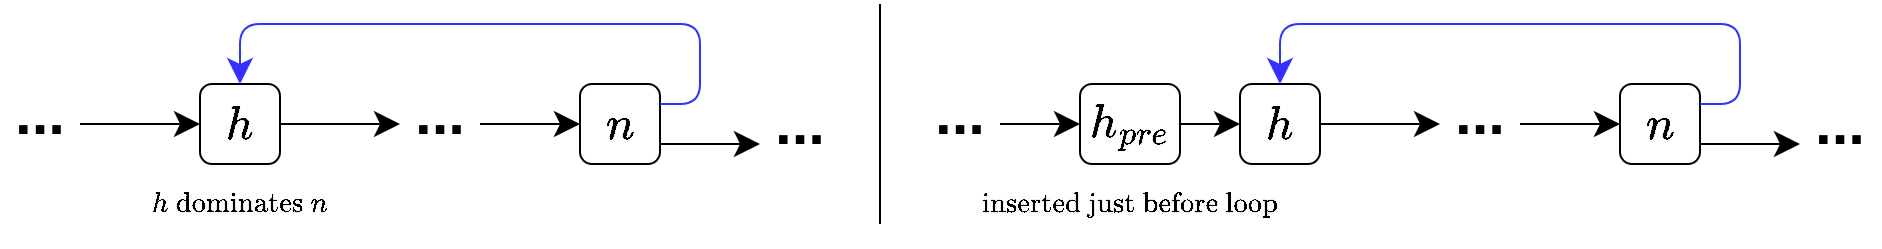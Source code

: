 <mxfile version="13.9.9" type="device"><diagram id="V9DdZjyfmvqBijvpa_oo" name="Page-1"><mxGraphModel dx="1278" dy="1136" grid="1" gridSize="10" guides="1" tooltips="1" connect="1" arrows="1" fold="1" page="1" pageScale="1" pageWidth="850" pageHeight="1100" math="1" shadow="0"><root><mxCell id="0"/><mxCell id="1" parent="0"/><mxCell id="Xv8iITqzG8AxJfvNF5b8-27" style="edgeStyle=orthogonalEdgeStyle;rounded=1;orthogonalLoop=1;jettySize=auto;html=1;exitX=1;exitY=0.5;exitDx=0;exitDy=0;entryX=0;entryY=0.5;entryDx=0;entryDy=0;endSize=10;fontSize=20;" edge="1" parent="1" source="Xv8iITqzG8AxJfvNF5b8-31" target="Xv8iITqzG8AxJfvNF5b8-29"><mxGeometry relative="1" as="geometry"/></mxCell><mxCell id="Xv8iITqzG8AxJfvNF5b8-28" style="edgeStyle=orthogonalEdgeStyle;rounded=1;orthogonalLoop=1;jettySize=auto;html=1;exitX=1;exitY=0.5;exitDx=0;exitDy=0;entryX=0;entryY=0.5;entryDx=0;entryDy=0;endSize=10;fontSize=20;" edge="1" parent="1" source="Xv8iITqzG8AxJfvNF5b8-33" target="Xv8iITqzG8AxJfvNF5b8-30"><mxGeometry relative="1" as="geometry"/></mxCell><mxCell id="Xv8iITqzG8AxJfvNF5b8-29" value="$$h$$" style="rounded=1;whiteSpace=wrap;html=1;fontSize=20;" vertex="1" parent="1"><mxGeometry x="120" y="60" width="40" height="40" as="geometry"/></mxCell><mxCell id="Xv8iITqzG8AxJfvNF5b8-30" value="$$n$$" style="rounded=1;whiteSpace=wrap;html=1;fontSize=20;" vertex="1" parent="1"><mxGeometry x="310" y="60" width="40" height="40" as="geometry"/></mxCell><mxCell id="Xv8iITqzG8AxJfvNF5b8-31" value="..." style="text;html=1;strokeColor=none;fillColor=none;align=center;verticalAlign=bottom;whiteSpace=wrap;rounded=0;labelBackgroundColor=none;fontSize=30;fontColor=default;fontStyle=1" vertex="1" parent="1"><mxGeometry x="20" y="65" width="40" height="30" as="geometry"/></mxCell><mxCell id="Xv8iITqzG8AxJfvNF5b8-33" value="..." style="text;html=1;strokeColor=none;fillColor=none;align=center;verticalAlign=bottom;whiteSpace=wrap;rounded=0;labelBackgroundColor=none;fontSize=30;fontColor=default;fontStyle=1" vertex="1" parent="1"><mxGeometry x="220" y="65" width="40" height="30" as="geometry"/></mxCell><mxCell id="Xv8iITqzG8AxJfvNF5b8-34" style="edgeStyle=orthogonalEdgeStyle;rounded=1;orthogonalLoop=1;jettySize=auto;html=1;exitX=1;exitY=0.5;exitDx=0;exitDy=0;entryX=0;entryY=0.5;entryDx=0;entryDy=0;endSize=10;fontSize=20;" edge="1" parent="1" source="Xv8iITqzG8AxJfvNF5b8-29" target="Xv8iITqzG8AxJfvNF5b8-33"><mxGeometry relative="1" as="geometry"><mxPoint x="160" y="80" as="sourcePoint"/><mxPoint x="310.0" y="80" as="targetPoint"/></mxGeometry></mxCell><mxCell id="Xv8iITqzG8AxJfvNF5b8-35" style="edgeStyle=orthogonalEdgeStyle;rounded=1;orthogonalLoop=1;jettySize=auto;html=1;exitX=1;exitY=0.25;exitDx=0;exitDy=0;entryX=0.5;entryY=0;entryDx=0;entryDy=0;endSize=10;fontSize=20;strokeColor=#3333FF;" edge="1" parent="1" source="Xv8iITqzG8AxJfvNF5b8-30" target="Xv8iITqzG8AxJfvNF5b8-29"><mxGeometry relative="1" as="geometry"><mxPoint x="270" y="90" as="sourcePoint"/><mxPoint x="320.0" y="90" as="targetPoint"/><Array as="points"><mxPoint x="370" y="70"/><mxPoint x="370" y="30"/><mxPoint x="140" y="30"/></Array></mxGeometry></mxCell><mxCell id="Xv8iITqzG8AxJfvNF5b8-36" value="$$h \text{ dominates } n$$" style="text;html=1;strokeColor=none;fillColor=none;align=center;verticalAlign=middle;whiteSpace=wrap;rounded=0;" vertex="1" parent="1"><mxGeometry x="120" y="110" width="40" height="20" as="geometry"/></mxCell><mxCell id="Xv8iITqzG8AxJfvNF5b8-37" style="edgeStyle=orthogonalEdgeStyle;rounded=1;orthogonalLoop=1;jettySize=auto;html=1;exitX=1;exitY=0.75;exitDx=0;exitDy=0;entryX=0;entryY=0.5;entryDx=0;entryDy=0;endSize=10;fontSize=20;" edge="1" parent="1" source="Xv8iITqzG8AxJfvNF5b8-30"><mxGeometry relative="1" as="geometry"><mxPoint x="350" y="90" as="sourcePoint"/><mxPoint x="400" y="90" as="targetPoint"/></mxGeometry></mxCell><mxCell id="Xv8iITqzG8AxJfvNF5b8-38" value="..." style="text;html=1;strokeColor=none;fillColor=none;align=center;verticalAlign=bottom;whiteSpace=wrap;rounded=0;labelBackgroundColor=none;fontSize=30;fontColor=default;fontStyle=1" vertex="1" parent="1"><mxGeometry x="400" y="70" width="40" height="30" as="geometry"/></mxCell><mxCell id="Xv8iITqzG8AxJfvNF5b8-40" style="edgeStyle=orthogonalEdgeStyle;rounded=1;orthogonalLoop=1;jettySize=auto;html=1;exitX=1;exitY=0.5;exitDx=0;exitDy=0;entryX=0;entryY=0.5;entryDx=0;entryDy=0;endSize=10;fontSize=20;" edge="1" parent="1" source="Xv8iITqzG8AxJfvNF5b8-52" target="Xv8iITqzG8AxJfvNF5b8-42"><mxGeometry relative="1" as="geometry"/></mxCell><mxCell id="Xv8iITqzG8AxJfvNF5b8-41" style="edgeStyle=orthogonalEdgeStyle;rounded=1;orthogonalLoop=1;jettySize=auto;html=1;exitX=1;exitY=0.5;exitDx=0;exitDy=0;entryX=0;entryY=0.5;entryDx=0;entryDy=0;endSize=10;fontSize=20;" edge="1" parent="1" source="Xv8iITqzG8AxJfvNF5b8-45" target="Xv8iITqzG8AxJfvNF5b8-43"><mxGeometry relative="1" as="geometry"/></mxCell><mxCell id="Xv8iITqzG8AxJfvNF5b8-42" value="$$h$$" style="rounded=1;whiteSpace=wrap;html=1;fontSize=20;" vertex="1" parent="1"><mxGeometry x="640" y="60" width="40" height="40" as="geometry"/></mxCell><mxCell id="Xv8iITqzG8AxJfvNF5b8-43" value="$$n$$" style="rounded=1;whiteSpace=wrap;html=1;fontSize=20;" vertex="1" parent="1"><mxGeometry x="830" y="60" width="40" height="40" as="geometry"/></mxCell><mxCell id="Xv8iITqzG8AxJfvNF5b8-44" value="..." style="text;html=1;strokeColor=none;fillColor=none;align=center;verticalAlign=bottom;whiteSpace=wrap;rounded=0;labelBackgroundColor=none;fontSize=30;fontColor=default;fontStyle=1" vertex="1" parent="1"><mxGeometry x="480" y="65" width="40" height="30" as="geometry"/></mxCell><mxCell id="Xv8iITqzG8AxJfvNF5b8-45" value="..." style="text;html=1;strokeColor=none;fillColor=none;align=center;verticalAlign=bottom;whiteSpace=wrap;rounded=0;labelBackgroundColor=none;fontSize=30;fontColor=default;fontStyle=1" vertex="1" parent="1"><mxGeometry x="740" y="65" width="40" height="30" as="geometry"/></mxCell><mxCell id="Xv8iITqzG8AxJfvNF5b8-46" style="edgeStyle=orthogonalEdgeStyle;rounded=1;orthogonalLoop=1;jettySize=auto;html=1;exitX=1;exitY=0.5;exitDx=0;exitDy=0;entryX=0;entryY=0.5;entryDx=0;entryDy=0;endSize=10;fontSize=20;" edge="1" parent="1" source="Xv8iITqzG8AxJfvNF5b8-42" target="Xv8iITqzG8AxJfvNF5b8-45"><mxGeometry relative="1" as="geometry"><mxPoint x="680" y="80" as="sourcePoint"/><mxPoint x="830.0" y="80" as="targetPoint"/></mxGeometry></mxCell><mxCell id="Xv8iITqzG8AxJfvNF5b8-47" style="edgeStyle=orthogonalEdgeStyle;rounded=1;orthogonalLoop=1;jettySize=auto;html=1;exitX=1;exitY=0.25;exitDx=0;exitDy=0;entryX=0.5;entryY=0;entryDx=0;entryDy=0;endSize=10;fontSize=20;strokeColor=#3333FF;" edge="1" parent="1" source="Xv8iITqzG8AxJfvNF5b8-43" target="Xv8iITqzG8AxJfvNF5b8-42"><mxGeometry relative="1" as="geometry"><mxPoint x="790" y="90" as="sourcePoint"/><mxPoint x="840.0" y="90" as="targetPoint"/><Array as="points"><mxPoint x="890" y="70"/><mxPoint x="890" y="30"/><mxPoint x="660" y="30"/></Array></mxGeometry></mxCell><mxCell id="Xv8iITqzG8AxJfvNF5b8-49" style="edgeStyle=orthogonalEdgeStyle;rounded=1;orthogonalLoop=1;jettySize=auto;html=1;exitX=1;exitY=0.75;exitDx=0;exitDy=0;entryX=0;entryY=0.5;entryDx=0;entryDy=0;endSize=10;fontSize=20;" edge="1" parent="1" source="Xv8iITqzG8AxJfvNF5b8-43"><mxGeometry relative="1" as="geometry"><mxPoint x="870" y="90" as="sourcePoint"/><mxPoint x="920" y="90" as="targetPoint"/></mxGeometry></mxCell><mxCell id="Xv8iITqzG8AxJfvNF5b8-50" value="..." style="text;html=1;strokeColor=none;fillColor=none;align=center;verticalAlign=bottom;whiteSpace=wrap;rounded=0;labelBackgroundColor=none;fontSize=30;fontColor=default;fontStyle=1" vertex="1" parent="1"><mxGeometry x="920" y="70" width="40" height="30" as="geometry"/></mxCell><mxCell id="Xv8iITqzG8AxJfvNF5b8-52" value="$$h_{pre}$$" style="rounded=1;whiteSpace=wrap;html=1;fontSize=20;" vertex="1" parent="1"><mxGeometry x="560" y="60" width="50" height="40" as="geometry"/></mxCell><mxCell id="Xv8iITqzG8AxJfvNF5b8-53" style="edgeStyle=orthogonalEdgeStyle;rounded=1;orthogonalLoop=1;jettySize=auto;html=1;exitX=1;exitY=0.5;exitDx=0;exitDy=0;entryX=0;entryY=0.5;entryDx=0;entryDy=0;endSize=10;fontSize=20;" edge="1" parent="1" source="Xv8iITqzG8AxJfvNF5b8-44" target="Xv8iITqzG8AxJfvNF5b8-52"><mxGeometry relative="1" as="geometry"><mxPoint x="540.0" y="80.0" as="sourcePoint"/><mxPoint x="640.0" y="80.0" as="targetPoint"/></mxGeometry></mxCell><mxCell id="Xv8iITqzG8AxJfvNF5b8-54" value="" style="endArrow=none;html=1;" edge="1" parent="1"><mxGeometry width="50" height="50" relative="1" as="geometry"><mxPoint x="460" y="130" as="sourcePoint"/><mxPoint x="460" y="20" as="targetPoint"/></mxGeometry></mxCell><mxCell id="Xv8iITqzG8AxJfvNF5b8-55" value="$$\text{inserted just before loop}$$" style="text;html=1;strokeColor=none;fillColor=none;align=center;verticalAlign=middle;whiteSpace=wrap;rounded=0;" vertex="1" parent="1"><mxGeometry x="530" y="110" width="110" height="20" as="geometry"/></mxCell></root></mxGraphModel></diagram></mxfile>